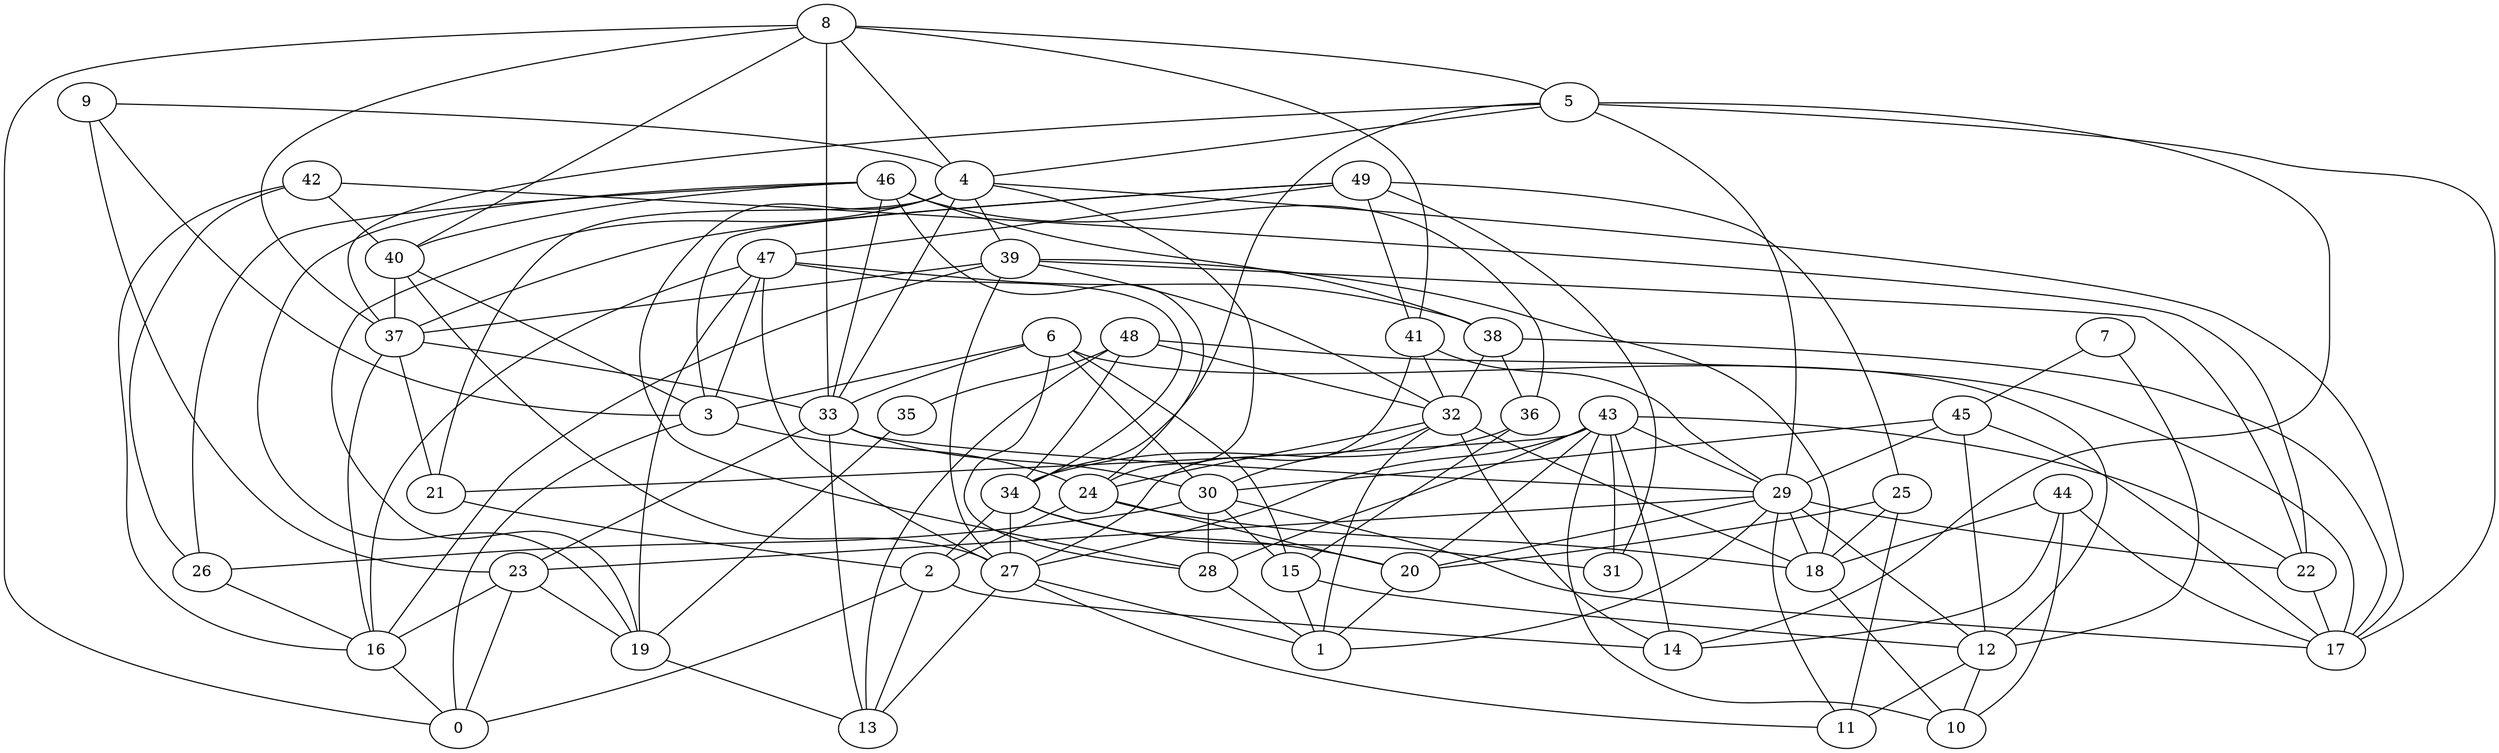 digraph GG_graph {

subgraph G_graph {
edge [color = black]
"42" -> "22" [dir = none]
"42" -> "26" [dir = none]
"49" -> "25" [dir = none]
"49" -> "41" [dir = none]
"49" -> "31" [dir = none]
"49" -> "37" [dir = none]
"8" -> "0" [dir = none]
"8" -> "5" [dir = none]
"8" -> "37" [dir = none]
"8" -> "33" [dir = none]
"19" -> "13" [dir = none]
"47" -> "38" [dir = none]
"47" -> "16" [dir = none]
"16" -> "0" [dir = none]
"33" -> "13" [dir = none]
"33" -> "23" [dir = none]
"33" -> "30" [dir = none]
"46" -> "33" [dir = none]
"46" -> "36" [dir = none]
"46" -> "26" [dir = none]
"46" -> "19" [dir = none]
"36" -> "34" [dir = none]
"2" -> "0" [dir = none]
"2" -> "14" [dir = none]
"25" -> "11" [dir = none]
"23" -> "19" [dir = none]
"23" -> "16" [dir = none]
"23" -> "0" [dir = none]
"21" -> "2" [dir = none]
"43" -> "27" [dir = none]
"43" -> "31" [dir = none]
"43" -> "21" [dir = none]
"43" -> "14" [dir = none]
"22" -> "17" [dir = none]
"9" -> "3" [dir = none]
"9" -> "23" [dir = none]
"9" -> "4" [dir = none]
"15" -> "1" [dir = none]
"15" -> "12" [dir = none]
"29" -> "12" [dir = none]
"29" -> "18" [dir = none]
"40" -> "3" [dir = none]
"40" -> "37" [dir = none]
"40" -> "27" [dir = none]
"12" -> "11" [dir = none]
"12" -> "10" [dir = none]
"44" -> "10" [dir = none]
"44" -> "18" [dir = none]
"18" -> "10" [dir = none]
"48" -> "32" [dir = none]
"48" -> "13" [dir = none]
"48" -> "17" [dir = none]
"48" -> "35" [dir = none]
"24" -> "2" [dir = none]
"24" -> "18" [dir = none]
"20" -> "1" [dir = none]
"34" -> "2" [dir = none]
"34" -> "20" [dir = none]
"34" -> "31" [dir = none]
"37" -> "21" [dir = none]
"37" -> "16" [dir = none]
"38" -> "32" [dir = none]
"38" -> "17" [dir = none]
"45" -> "29" [dir = none]
"45" -> "30" [dir = none]
"30" -> "15" [dir = none]
"30" -> "28" [dir = none]
"30" -> "26" [dir = none]
"3" -> "0" [dir = none]
"3" -> "24" [dir = none]
"6" -> "33" [dir = none]
"6" -> "30" [dir = none]
"6" -> "15" [dir = none]
"6" -> "28" [dir = none]
"28" -> "1" [dir = none]
"41" -> "32" [dir = none]
"7" -> "45" [dir = none]
"7" -> "12" [dir = none]
"26" -> "16" [dir = none]
"32" -> "14" [dir = none]
"32" -> "24" [dir = none]
"32" -> "30" [dir = none]
"5" -> "34" [dir = none]
"5" -> "29" [dir = none]
"5" -> "4" [dir = none]
"5" -> "37" [dir = none]
"27" -> "11" [dir = none]
"35" -> "19" [dir = none]
"39" -> "22" [dir = none]
"39" -> "32" [dir = none]
"39" -> "37" [dir = none]
"39" -> "18" [dir = none]
"4" -> "33" [dir = none]
"4" -> "39" [dir = none]
"4" -> "24" [dir = none]
"4" -> "21" [dir = none]
"4" -> "17" [dir = none]
"4" -> "28" [dir = none]
"24" -> "20" [dir = none]
"49" -> "47" [dir = none]
"37" -> "33" [dir = none]
"2" -> "13" [dir = none]
"6" -> "3" [dir = none]
"29" -> "20" [dir = none]
"5" -> "14" [dir = none]
"39" -> "27" [dir = none]
"44" -> "17" [dir = none]
"46" -> "38" [dir = none]
"25" -> "20" [dir = none]
"32" -> "18" [dir = none]
"47" -> "27" [dir = none]
"43" -> "20" [dir = none]
"34" -> "27" [dir = none]
"30" -> "17" [dir = none]
"25" -> "18" [dir = none]
"45" -> "12" [dir = none]
"27" -> "13" [dir = none]
"46" -> "40" [dir = none]
"46" -> "24" [dir = none]
"29" -> "1" [dir = none]
"44" -> "14" [dir = none]
"42" -> "40" [dir = none]
"45" -> "17" [dir = none]
"39" -> "16" [dir = none]
"43" -> "29" [dir = none]
"29" -> "11" [dir = none]
"48" -> "34" [dir = none]
"6" -> "12" [dir = none]
"8" -> "4" [dir = none]
"49" -> "3" [dir = none]
"43" -> "22" [dir = none]
"41" -> "27" [dir = none]
"43" -> "28" [dir = none]
"8" -> "41" [dir = none]
"29" -> "23" [dir = none]
"32" -> "1" [dir = none]
"27" -> "1" [dir = none]
"43" -> "10" [dir = none]
"36" -> "15" [dir = none]
"47" -> "19" [dir = none]
"33" -> "29" [dir = none]
"47" -> "34" [dir = none]
"8" -> "40" [dir = none]
"47" -> "3" [dir = none]
"41" -> "29" [dir = none]
"42" -> "16" [dir = none]
"4" -> "19" [dir = none]
"38" -> "36" [dir = none]
"29" -> "22" [dir = none]
"5" -> "17" [dir = none]
}

}
